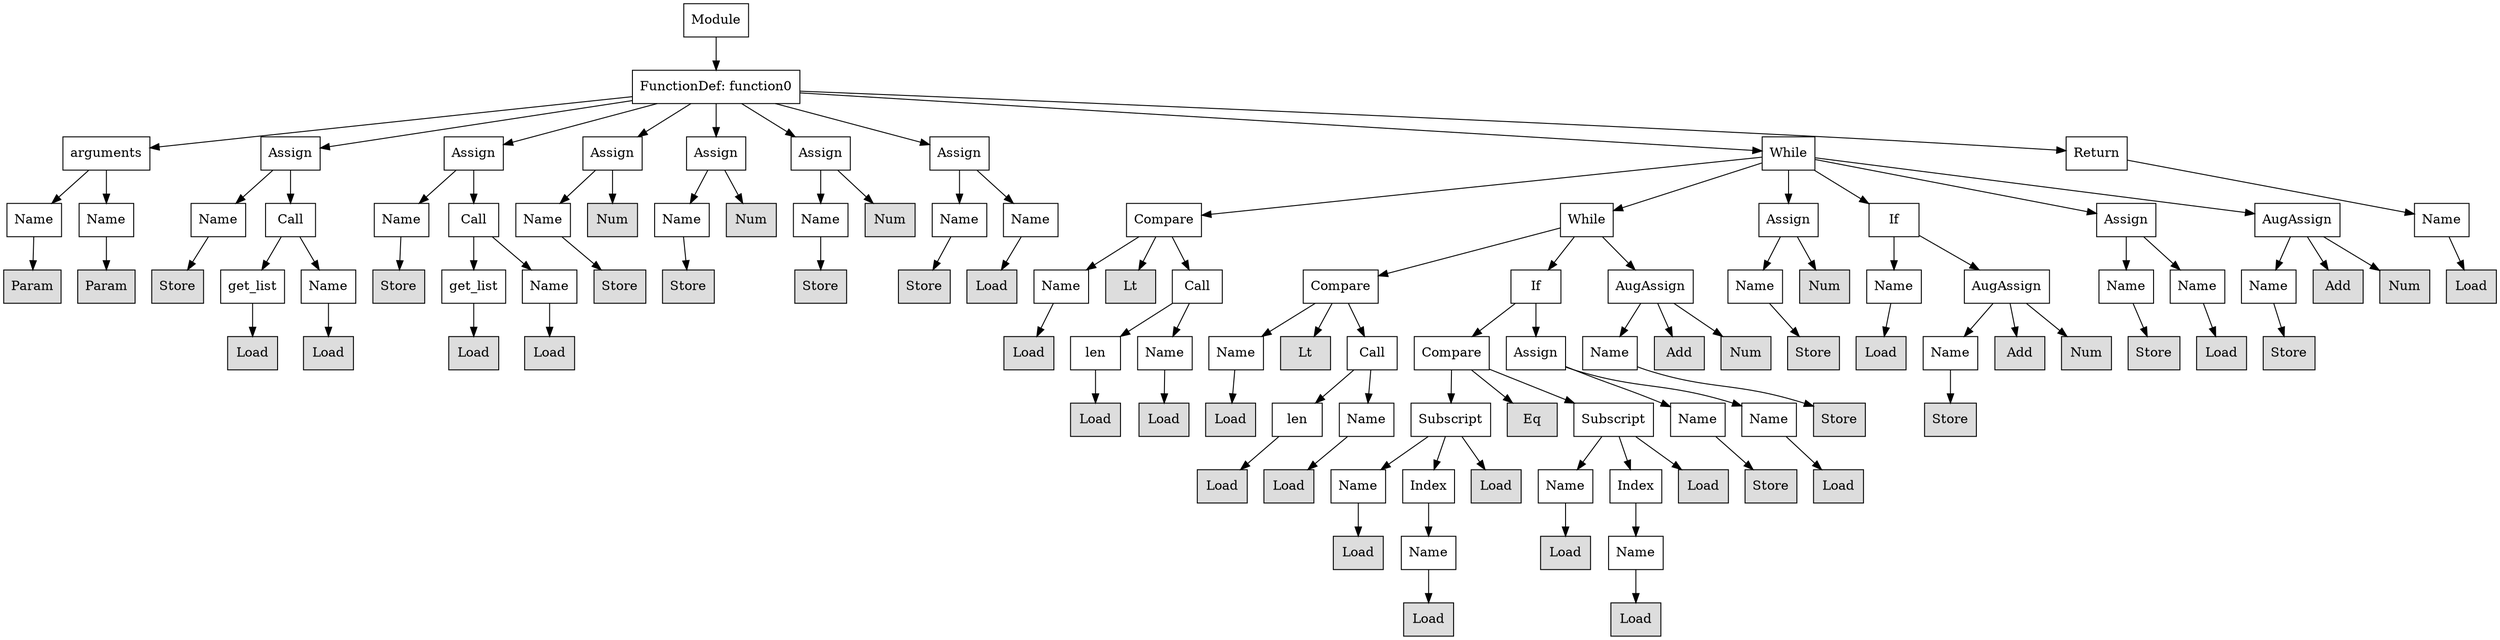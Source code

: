 digraph G {
n0 [shape=rect, label="Module"];
n1 [shape=rect, label="FunctionDef: function0"];
n2 [shape=rect, label="arguments"];
n3 [shape=rect, label="Assign"];
n4 [shape=rect, label="Assign"];
n5 [shape=rect, label="Assign"];
n6 [shape=rect, label="Assign"];
n7 [shape=rect, label="Assign"];
n8 [shape=rect, label="Assign"];
n9 [shape=rect, label="While"];
n10 [shape=rect, label="Return"];
n11 [shape=rect, label="Name"];
n12 [shape=rect, label="Name"];
n13 [shape=rect, label="Name"];
n14 [shape=rect, label="Call"];
n15 [shape=rect, label="Name"];
n16 [shape=rect, label="Call"];
n17 [shape=rect, label="Name"];
n18 [shape=rect, label="Num" style="filled" fillcolor="#dddddd"];
n19 [shape=rect, label="Name"];
n20 [shape=rect, label="Num" style="filled" fillcolor="#dddddd"];
n21 [shape=rect, label="Name"];
n22 [shape=rect, label="Num" style="filled" fillcolor="#dddddd"];
n23 [shape=rect, label="Name"];
n24 [shape=rect, label="Name"];
n25 [shape=rect, label="Compare"];
n26 [shape=rect, label="While"];
n27 [shape=rect, label="Assign"];
n28 [shape=rect, label="If"];
n29 [shape=rect, label="Assign"];
n30 [shape=rect, label="AugAssign"];
n31 [shape=rect, label="Name"];
n32 [shape=rect, label="Param" style="filled" fillcolor="#dddddd"];
n33 [shape=rect, label="Param" style="filled" fillcolor="#dddddd"];
n34 [shape=rect, label="Store" style="filled" fillcolor="#dddddd"];
n35 [shape=rect, label="get_list"];
n36 [shape=rect, label="Name"];
n37 [shape=rect, label="Store" style="filled" fillcolor="#dddddd"];
n38 [shape=rect, label="get_list"];
n39 [shape=rect, label="Name"];
n40 [shape=rect, label="Store" style="filled" fillcolor="#dddddd"];
n41 [shape=rect, label="Store" style="filled" fillcolor="#dddddd"];
n42 [shape=rect, label="Store" style="filled" fillcolor="#dddddd"];
n43 [shape=rect, label="Store" style="filled" fillcolor="#dddddd"];
n44 [shape=rect, label="Load" style="filled" fillcolor="#dddddd"];
n45 [shape=rect, label="Name"];
n46 [shape=rect, label="Lt" style="filled" fillcolor="#dddddd"];
n47 [shape=rect, label="Call"];
n48 [shape=rect, label="Compare"];
n49 [shape=rect, label="If"];
n50 [shape=rect, label="AugAssign"];
n51 [shape=rect, label="Name"];
n52 [shape=rect, label="Num" style="filled" fillcolor="#dddddd"];
n53 [shape=rect, label="Name"];
n54 [shape=rect, label="AugAssign"];
n55 [shape=rect, label="Name"];
n56 [shape=rect, label="Name"];
n57 [shape=rect, label="Name"];
n58 [shape=rect, label="Add" style="filled" fillcolor="#dddddd"];
n59 [shape=rect, label="Num" style="filled" fillcolor="#dddddd"];
n60 [shape=rect, label="Load" style="filled" fillcolor="#dddddd"];
n61 [shape=rect, label="Load" style="filled" fillcolor="#dddddd"];
n62 [shape=rect, label="Load" style="filled" fillcolor="#dddddd"];
n63 [shape=rect, label="Load" style="filled" fillcolor="#dddddd"];
n64 [shape=rect, label="Load" style="filled" fillcolor="#dddddd"];
n65 [shape=rect, label="Load" style="filled" fillcolor="#dddddd"];
n66 [shape=rect, label="len"];
n67 [shape=rect, label="Name"];
n68 [shape=rect, label="Name"];
n69 [shape=rect, label="Lt" style="filled" fillcolor="#dddddd"];
n70 [shape=rect, label="Call"];
n71 [shape=rect, label="Compare"];
n72 [shape=rect, label="Assign"];
n73 [shape=rect, label="Name"];
n74 [shape=rect, label="Add" style="filled" fillcolor="#dddddd"];
n75 [shape=rect, label="Num" style="filled" fillcolor="#dddddd"];
n76 [shape=rect, label="Store" style="filled" fillcolor="#dddddd"];
n77 [shape=rect, label="Load" style="filled" fillcolor="#dddddd"];
n78 [shape=rect, label="Name"];
n79 [shape=rect, label="Add" style="filled" fillcolor="#dddddd"];
n80 [shape=rect, label="Num" style="filled" fillcolor="#dddddd"];
n81 [shape=rect, label="Store" style="filled" fillcolor="#dddddd"];
n82 [shape=rect, label="Load" style="filled" fillcolor="#dddddd"];
n83 [shape=rect, label="Store" style="filled" fillcolor="#dddddd"];
n84 [shape=rect, label="Load" style="filled" fillcolor="#dddddd"];
n85 [shape=rect, label="Load" style="filled" fillcolor="#dddddd"];
n86 [shape=rect, label="Load" style="filled" fillcolor="#dddddd"];
n87 [shape=rect, label="len"];
n88 [shape=rect, label="Name"];
n89 [shape=rect, label="Subscript"];
n90 [shape=rect, label="Eq" style="filled" fillcolor="#dddddd"];
n91 [shape=rect, label="Subscript"];
n92 [shape=rect, label="Name"];
n93 [shape=rect, label="Name"];
n94 [shape=rect, label="Store" style="filled" fillcolor="#dddddd"];
n95 [shape=rect, label="Store" style="filled" fillcolor="#dddddd"];
n96 [shape=rect, label="Load" style="filled" fillcolor="#dddddd"];
n97 [shape=rect, label="Load" style="filled" fillcolor="#dddddd"];
n98 [shape=rect, label="Name"];
n99 [shape=rect, label="Index"];
n100 [shape=rect, label="Load" style="filled" fillcolor="#dddddd"];
n101 [shape=rect, label="Name"];
n102 [shape=rect, label="Index"];
n103 [shape=rect, label="Load" style="filled" fillcolor="#dddddd"];
n104 [shape=rect, label="Store" style="filled" fillcolor="#dddddd"];
n105 [shape=rect, label="Load" style="filled" fillcolor="#dddddd"];
n106 [shape=rect, label="Load" style="filled" fillcolor="#dddddd"];
n107 [shape=rect, label="Name"];
n108 [shape=rect, label="Load" style="filled" fillcolor="#dddddd"];
n109 [shape=rect, label="Name"];
n110 [shape=rect, label="Load" style="filled" fillcolor="#dddddd"];
n111 [shape=rect, label="Load" style="filled" fillcolor="#dddddd"];
n0 -> n1;
n1 -> n2;
n1 -> n3;
n1 -> n4;
n1 -> n5;
n1 -> n6;
n1 -> n7;
n1 -> n8;
n1 -> n9;
n1 -> n10;
n2 -> n11;
n2 -> n12;
n3 -> n13;
n3 -> n14;
n4 -> n15;
n4 -> n16;
n5 -> n17;
n5 -> n18;
n6 -> n19;
n6 -> n20;
n7 -> n21;
n7 -> n22;
n8 -> n23;
n8 -> n24;
n9 -> n25;
n9 -> n26;
n9 -> n27;
n9 -> n28;
n9 -> n29;
n9 -> n30;
n10 -> n31;
n11 -> n32;
n12 -> n33;
n13 -> n34;
n14 -> n35;
n14 -> n36;
n15 -> n37;
n16 -> n38;
n16 -> n39;
n17 -> n40;
n19 -> n41;
n21 -> n42;
n23 -> n43;
n24 -> n44;
n25 -> n45;
n25 -> n46;
n25 -> n47;
n26 -> n48;
n26 -> n49;
n26 -> n50;
n27 -> n51;
n27 -> n52;
n28 -> n53;
n28 -> n54;
n29 -> n55;
n29 -> n56;
n30 -> n57;
n30 -> n58;
n30 -> n59;
n31 -> n60;
n35 -> n61;
n36 -> n62;
n38 -> n63;
n39 -> n64;
n45 -> n65;
n47 -> n66;
n47 -> n67;
n48 -> n68;
n48 -> n69;
n48 -> n70;
n49 -> n71;
n49 -> n72;
n50 -> n73;
n50 -> n74;
n50 -> n75;
n51 -> n76;
n53 -> n77;
n54 -> n78;
n54 -> n79;
n54 -> n80;
n55 -> n81;
n56 -> n82;
n57 -> n83;
n66 -> n84;
n67 -> n85;
n68 -> n86;
n70 -> n87;
n70 -> n88;
n71 -> n89;
n71 -> n90;
n71 -> n91;
n72 -> n92;
n72 -> n93;
n73 -> n94;
n78 -> n95;
n87 -> n96;
n88 -> n97;
n89 -> n98;
n89 -> n99;
n89 -> n100;
n91 -> n101;
n91 -> n102;
n91 -> n103;
n92 -> n104;
n93 -> n105;
n98 -> n106;
n99 -> n107;
n101 -> n108;
n102 -> n109;
n107 -> n110;
n109 -> n111;
}
